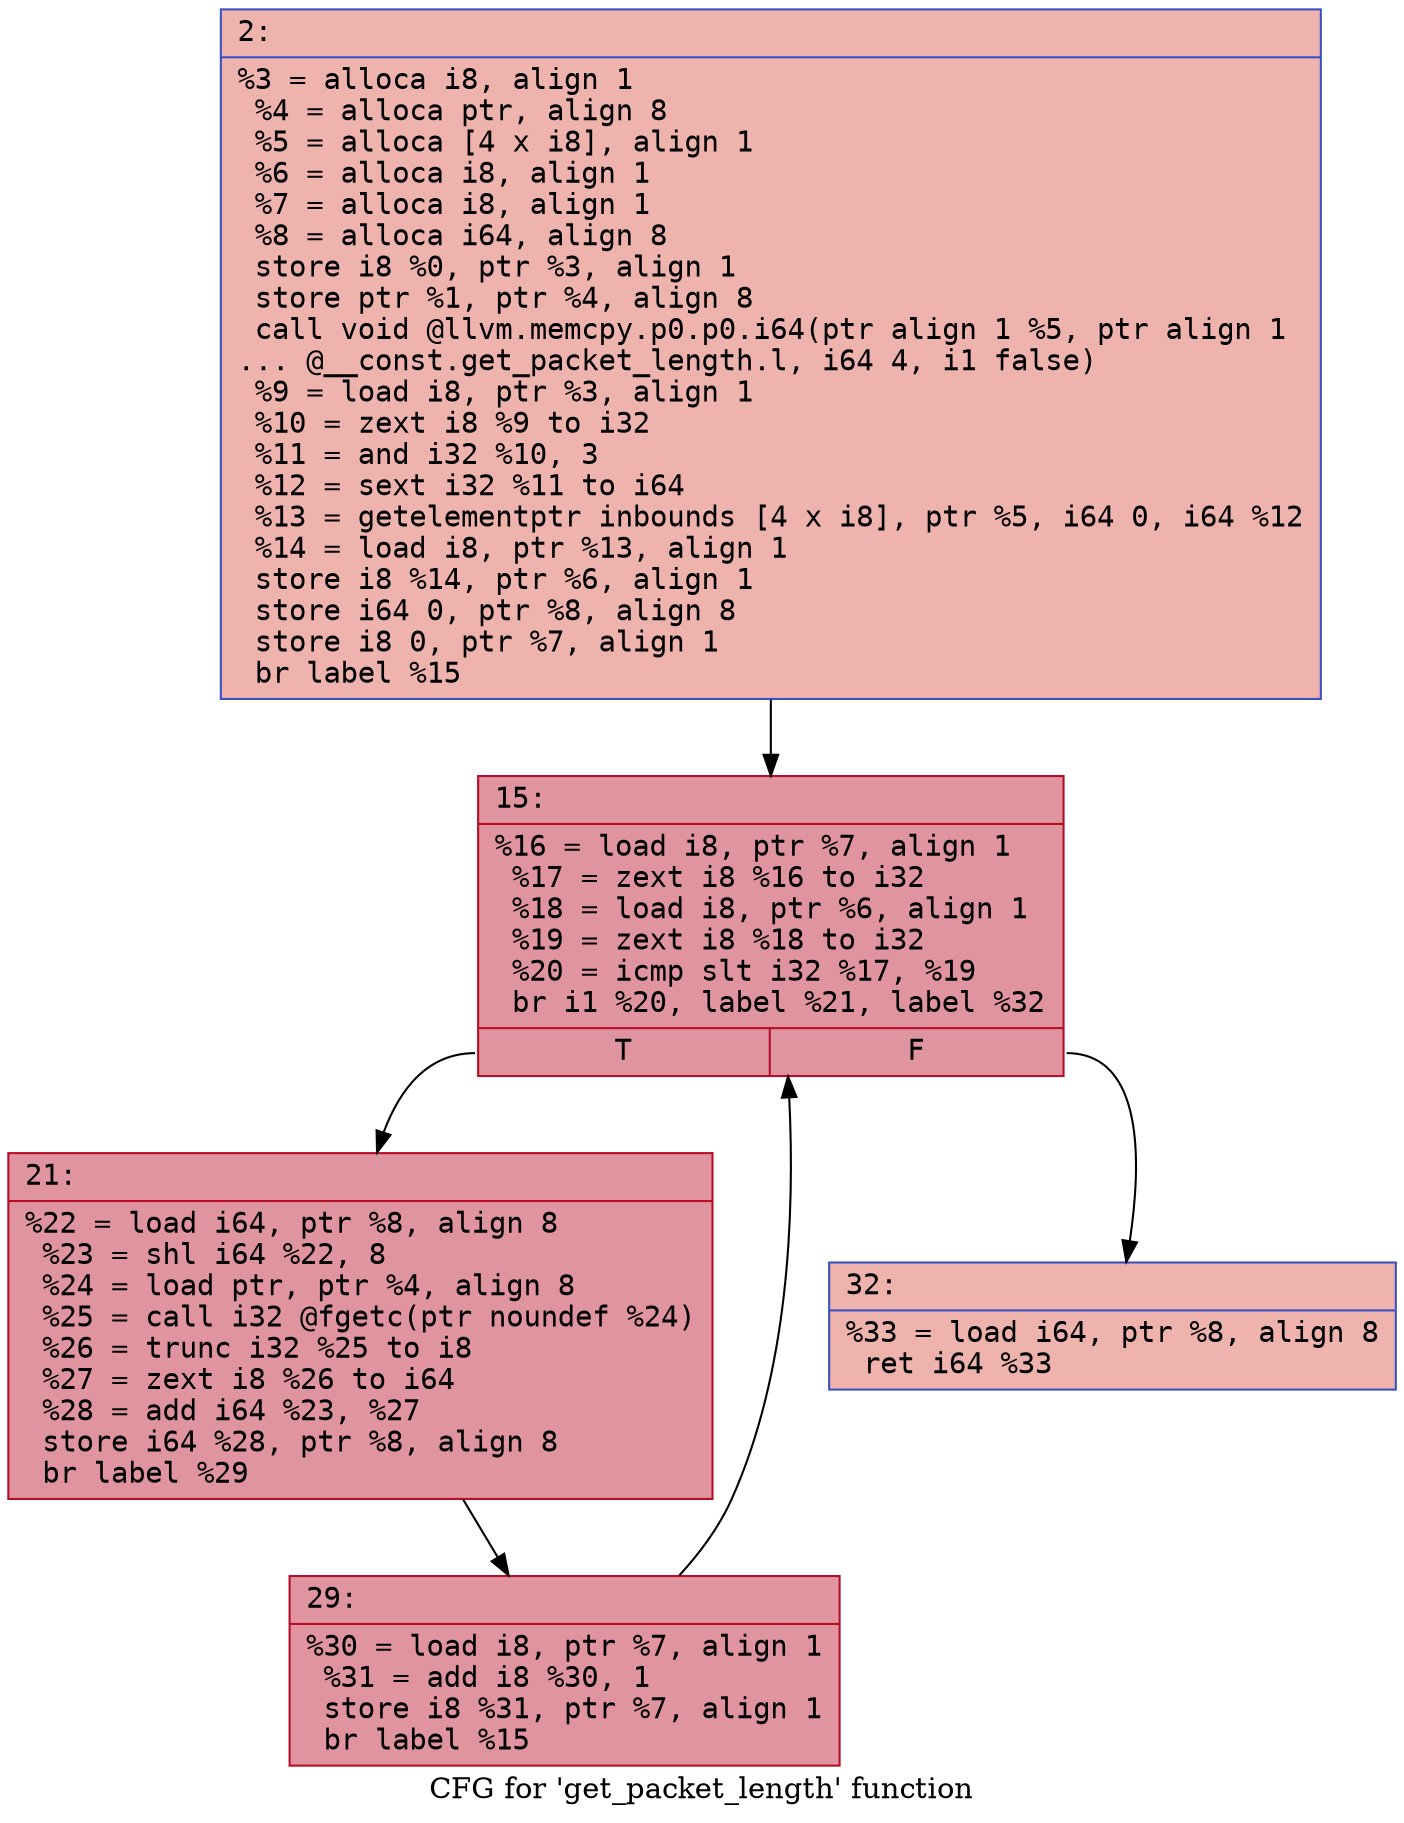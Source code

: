digraph "CFG for 'get_packet_length' function" {
	label="CFG for 'get_packet_length' function";

	Node0x600003ee65d0 [shape=record,color="#3d50c3ff", style=filled, fillcolor="#d6524470" fontname="Courier",label="{2:\l|  %3 = alloca i8, align 1\l  %4 = alloca ptr, align 8\l  %5 = alloca [4 x i8], align 1\l  %6 = alloca i8, align 1\l  %7 = alloca i8, align 1\l  %8 = alloca i64, align 8\l  store i8 %0, ptr %3, align 1\l  store ptr %1, ptr %4, align 8\l  call void @llvm.memcpy.p0.p0.i64(ptr align 1 %5, ptr align 1\l... @__const.get_packet_length.l, i64 4, i1 false)\l  %9 = load i8, ptr %3, align 1\l  %10 = zext i8 %9 to i32\l  %11 = and i32 %10, 3\l  %12 = sext i32 %11 to i64\l  %13 = getelementptr inbounds [4 x i8], ptr %5, i64 0, i64 %12\l  %14 = load i8, ptr %13, align 1\l  store i8 %14, ptr %6, align 1\l  store i64 0, ptr %8, align 8\l  store i8 0, ptr %7, align 1\l  br label %15\l}"];
	Node0x600003ee65d0 -> Node0x600003ee6620[tooltip="2 -> 15\nProbability 100.00%" ];
	Node0x600003ee6620 [shape=record,color="#b70d28ff", style=filled, fillcolor="#b70d2870" fontname="Courier",label="{15:\l|  %16 = load i8, ptr %7, align 1\l  %17 = zext i8 %16 to i32\l  %18 = load i8, ptr %6, align 1\l  %19 = zext i8 %18 to i32\l  %20 = icmp slt i32 %17, %19\l  br i1 %20, label %21, label %32\l|{<s0>T|<s1>F}}"];
	Node0x600003ee6620:s0 -> Node0x600003ee6670[tooltip="15 -> 21\nProbability 96.88%" ];
	Node0x600003ee6620:s1 -> Node0x600003ee6710[tooltip="15 -> 32\nProbability 3.12%" ];
	Node0x600003ee6670 [shape=record,color="#b70d28ff", style=filled, fillcolor="#b70d2870" fontname="Courier",label="{21:\l|  %22 = load i64, ptr %8, align 8\l  %23 = shl i64 %22, 8\l  %24 = load ptr, ptr %4, align 8\l  %25 = call i32 @fgetc(ptr noundef %24)\l  %26 = trunc i32 %25 to i8\l  %27 = zext i8 %26 to i64\l  %28 = add i64 %23, %27\l  store i64 %28, ptr %8, align 8\l  br label %29\l}"];
	Node0x600003ee6670 -> Node0x600003ee66c0[tooltip="21 -> 29\nProbability 100.00%" ];
	Node0x600003ee66c0 [shape=record,color="#b70d28ff", style=filled, fillcolor="#b70d2870" fontname="Courier",label="{29:\l|  %30 = load i8, ptr %7, align 1\l  %31 = add i8 %30, 1\l  store i8 %31, ptr %7, align 1\l  br label %15\l}"];
	Node0x600003ee66c0 -> Node0x600003ee6620[tooltip="29 -> 15\nProbability 100.00%" ];
	Node0x600003ee6710 [shape=record,color="#3d50c3ff", style=filled, fillcolor="#d6524470" fontname="Courier",label="{32:\l|  %33 = load i64, ptr %8, align 8\l  ret i64 %33\l}"];
}
